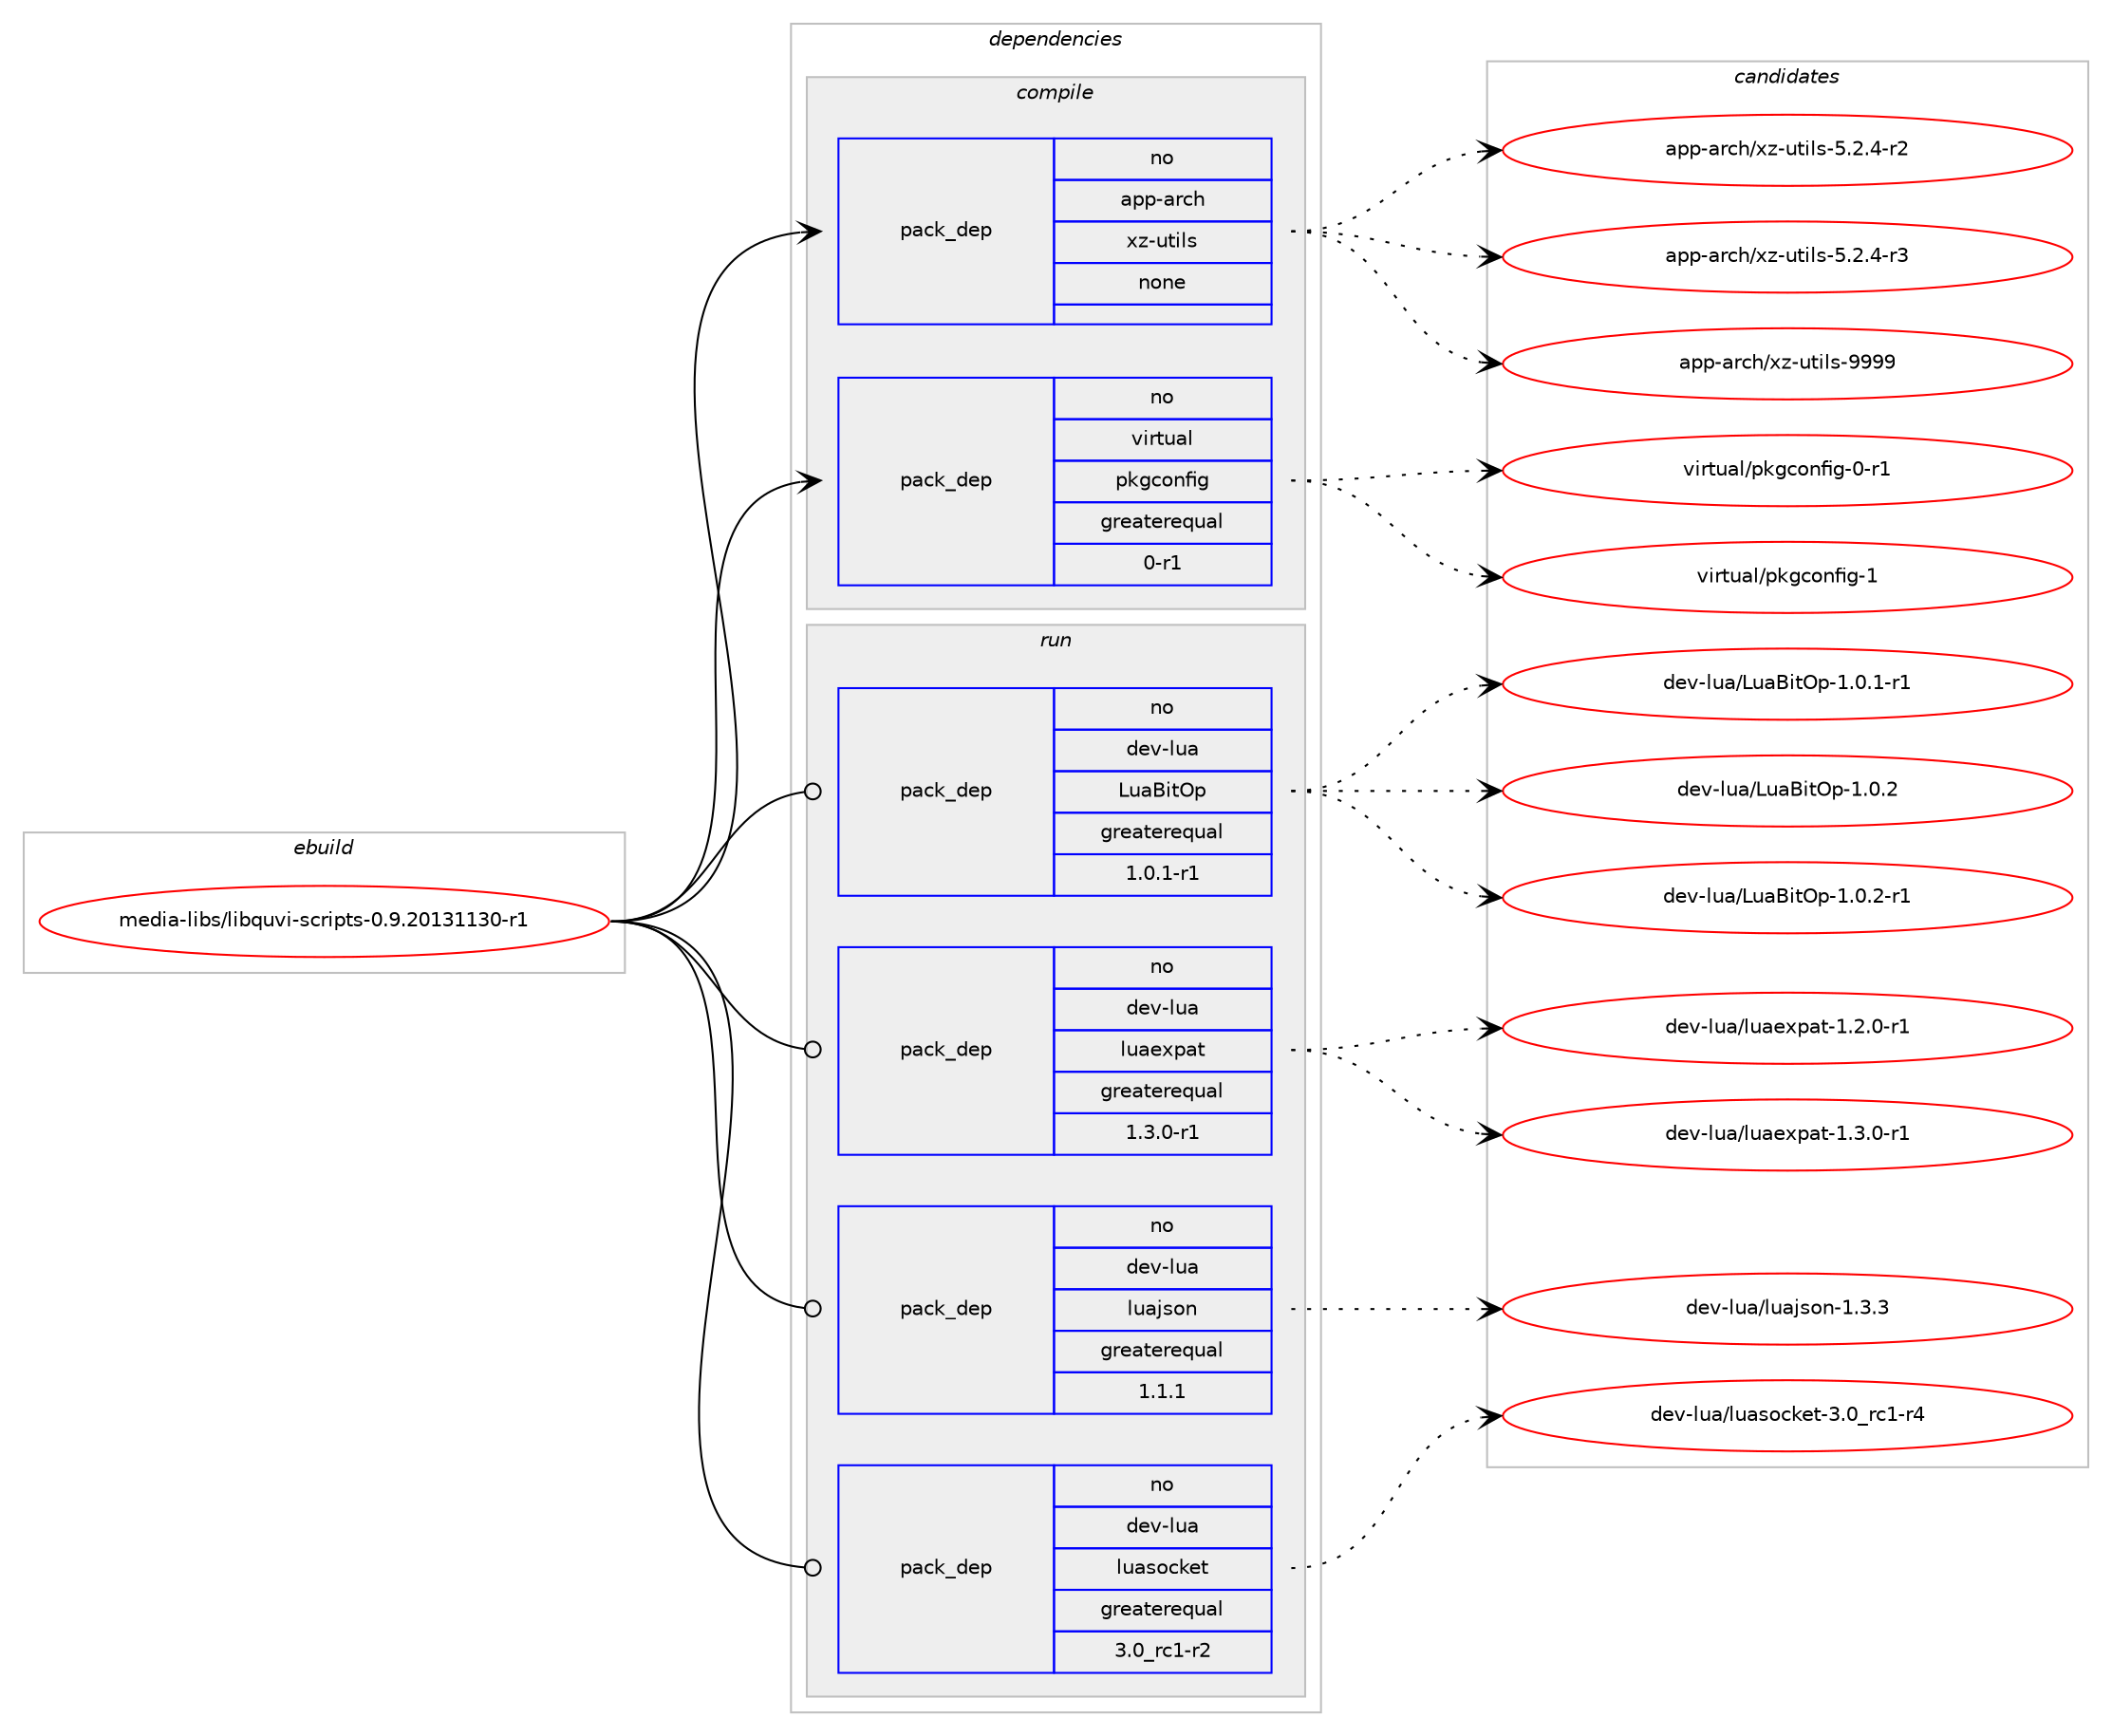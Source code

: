 digraph prolog {

# *************
# Graph options
# *************

newrank=true;
concentrate=true;
compound=true;
graph [rankdir=LR,fontname=Helvetica,fontsize=10,ranksep=1.5];#, ranksep=2.5, nodesep=0.2];
edge  [arrowhead=vee];
node  [fontname=Helvetica,fontsize=10];

# **********
# The ebuild
# **********

subgraph cluster_leftcol {
color=gray;
rank=same;
label=<<i>ebuild</i>>;
id [label="media-libs/libquvi-scripts-0.9.20131130-r1", color=red, width=4, href="../media-libs/libquvi-scripts-0.9.20131130-r1.svg"];
}

# ****************
# The dependencies
# ****************

subgraph cluster_midcol {
color=gray;
label=<<i>dependencies</i>>;
subgraph cluster_compile {
fillcolor="#eeeeee";
style=filled;
label=<<i>compile</i>>;
subgraph pack583014 {
dependency788492 [label=<<TABLE BORDER="0" CELLBORDER="1" CELLSPACING="0" CELLPADDING="4" WIDTH="220"><TR><TD ROWSPAN="6" CELLPADDING="30">pack_dep</TD></TR><TR><TD WIDTH="110">no</TD></TR><TR><TD>app-arch</TD></TR><TR><TD>xz-utils</TD></TR><TR><TD>none</TD></TR><TR><TD></TD></TR></TABLE>>, shape=none, color=blue];
}
id:e -> dependency788492:w [weight=20,style="solid",arrowhead="vee"];
subgraph pack583015 {
dependency788493 [label=<<TABLE BORDER="0" CELLBORDER="1" CELLSPACING="0" CELLPADDING="4" WIDTH="220"><TR><TD ROWSPAN="6" CELLPADDING="30">pack_dep</TD></TR><TR><TD WIDTH="110">no</TD></TR><TR><TD>virtual</TD></TR><TR><TD>pkgconfig</TD></TR><TR><TD>greaterequal</TD></TR><TR><TD>0-r1</TD></TR></TABLE>>, shape=none, color=blue];
}
id:e -> dependency788493:w [weight=20,style="solid",arrowhead="vee"];
}
subgraph cluster_compileandrun {
fillcolor="#eeeeee";
style=filled;
label=<<i>compile and run</i>>;
}
subgraph cluster_run {
fillcolor="#eeeeee";
style=filled;
label=<<i>run</i>>;
subgraph pack583016 {
dependency788494 [label=<<TABLE BORDER="0" CELLBORDER="1" CELLSPACING="0" CELLPADDING="4" WIDTH="220"><TR><TD ROWSPAN="6" CELLPADDING="30">pack_dep</TD></TR><TR><TD WIDTH="110">no</TD></TR><TR><TD>dev-lua</TD></TR><TR><TD>LuaBitOp</TD></TR><TR><TD>greaterequal</TD></TR><TR><TD>1.0.1-r1</TD></TR></TABLE>>, shape=none, color=blue];
}
id:e -> dependency788494:w [weight=20,style="solid",arrowhead="odot"];
subgraph pack583017 {
dependency788495 [label=<<TABLE BORDER="0" CELLBORDER="1" CELLSPACING="0" CELLPADDING="4" WIDTH="220"><TR><TD ROWSPAN="6" CELLPADDING="30">pack_dep</TD></TR><TR><TD WIDTH="110">no</TD></TR><TR><TD>dev-lua</TD></TR><TR><TD>luaexpat</TD></TR><TR><TD>greaterequal</TD></TR><TR><TD>1.3.0-r1</TD></TR></TABLE>>, shape=none, color=blue];
}
id:e -> dependency788495:w [weight=20,style="solid",arrowhead="odot"];
subgraph pack583018 {
dependency788496 [label=<<TABLE BORDER="0" CELLBORDER="1" CELLSPACING="0" CELLPADDING="4" WIDTH="220"><TR><TD ROWSPAN="6" CELLPADDING="30">pack_dep</TD></TR><TR><TD WIDTH="110">no</TD></TR><TR><TD>dev-lua</TD></TR><TR><TD>luajson</TD></TR><TR><TD>greaterequal</TD></TR><TR><TD>1.1.1</TD></TR></TABLE>>, shape=none, color=blue];
}
id:e -> dependency788496:w [weight=20,style="solid",arrowhead="odot"];
subgraph pack583019 {
dependency788497 [label=<<TABLE BORDER="0" CELLBORDER="1" CELLSPACING="0" CELLPADDING="4" WIDTH="220"><TR><TD ROWSPAN="6" CELLPADDING="30">pack_dep</TD></TR><TR><TD WIDTH="110">no</TD></TR><TR><TD>dev-lua</TD></TR><TR><TD>luasocket</TD></TR><TR><TD>greaterequal</TD></TR><TR><TD>3.0_rc1-r2</TD></TR></TABLE>>, shape=none, color=blue];
}
id:e -> dependency788497:w [weight=20,style="solid",arrowhead="odot"];
}
}

# **************
# The candidates
# **************

subgraph cluster_choices {
rank=same;
color=gray;
label=<<i>candidates</i>>;

subgraph choice583014 {
color=black;
nodesep=1;
choice9711211245971149910447120122451171161051081154553465046524511450 [label="app-arch/xz-utils-5.2.4-r2", color=red, width=4,href="../app-arch/xz-utils-5.2.4-r2.svg"];
choice9711211245971149910447120122451171161051081154553465046524511451 [label="app-arch/xz-utils-5.2.4-r3", color=red, width=4,href="../app-arch/xz-utils-5.2.4-r3.svg"];
choice9711211245971149910447120122451171161051081154557575757 [label="app-arch/xz-utils-9999", color=red, width=4,href="../app-arch/xz-utils-9999.svg"];
dependency788492:e -> choice9711211245971149910447120122451171161051081154553465046524511450:w [style=dotted,weight="100"];
dependency788492:e -> choice9711211245971149910447120122451171161051081154553465046524511451:w [style=dotted,weight="100"];
dependency788492:e -> choice9711211245971149910447120122451171161051081154557575757:w [style=dotted,weight="100"];
}
subgraph choice583015 {
color=black;
nodesep=1;
choice11810511411611797108471121071039911111010210510345484511449 [label="virtual/pkgconfig-0-r1", color=red, width=4,href="../virtual/pkgconfig-0-r1.svg"];
choice1181051141161179710847112107103991111101021051034549 [label="virtual/pkgconfig-1", color=red, width=4,href="../virtual/pkgconfig-1.svg"];
dependency788493:e -> choice11810511411611797108471121071039911111010210510345484511449:w [style=dotted,weight="100"];
dependency788493:e -> choice1181051141161179710847112107103991111101021051034549:w [style=dotted,weight="100"];
}
subgraph choice583016 {
color=black;
nodesep=1;
choice100101118451081179747761179766105116791124549464846494511449 [label="dev-lua/LuaBitOp-1.0.1-r1", color=red, width=4,href="../dev-lua/LuaBitOp-1.0.1-r1.svg"];
choice10010111845108117974776117976610511679112454946484650 [label="dev-lua/LuaBitOp-1.0.2", color=red, width=4,href="../dev-lua/LuaBitOp-1.0.2.svg"];
choice100101118451081179747761179766105116791124549464846504511449 [label="dev-lua/LuaBitOp-1.0.2-r1", color=red, width=4,href="../dev-lua/LuaBitOp-1.0.2-r1.svg"];
dependency788494:e -> choice100101118451081179747761179766105116791124549464846494511449:w [style=dotted,weight="100"];
dependency788494:e -> choice10010111845108117974776117976610511679112454946484650:w [style=dotted,weight="100"];
dependency788494:e -> choice100101118451081179747761179766105116791124549464846504511449:w [style=dotted,weight="100"];
}
subgraph choice583017 {
color=black;
nodesep=1;
choice10010111845108117974710811797101120112971164549465046484511449 [label="dev-lua/luaexpat-1.2.0-r1", color=red, width=4,href="../dev-lua/luaexpat-1.2.0-r1.svg"];
choice10010111845108117974710811797101120112971164549465146484511449 [label="dev-lua/luaexpat-1.3.0-r1", color=red, width=4,href="../dev-lua/luaexpat-1.3.0-r1.svg"];
dependency788495:e -> choice10010111845108117974710811797101120112971164549465046484511449:w [style=dotted,weight="100"];
dependency788495:e -> choice10010111845108117974710811797101120112971164549465146484511449:w [style=dotted,weight="100"];
}
subgraph choice583018 {
color=black;
nodesep=1;
choice10010111845108117974710811797106115111110454946514651 [label="dev-lua/luajson-1.3.3", color=red, width=4,href="../dev-lua/luajson-1.3.3.svg"];
dependency788496:e -> choice10010111845108117974710811797106115111110454946514651:w [style=dotted,weight="100"];
}
subgraph choice583019 {
color=black;
nodesep=1;
choice1001011184510811797471081179711511199107101116455146489511499494511452 [label="dev-lua/luasocket-3.0_rc1-r4", color=red, width=4,href="../dev-lua/luasocket-3.0_rc1-r4.svg"];
dependency788497:e -> choice1001011184510811797471081179711511199107101116455146489511499494511452:w [style=dotted,weight="100"];
}
}

}
